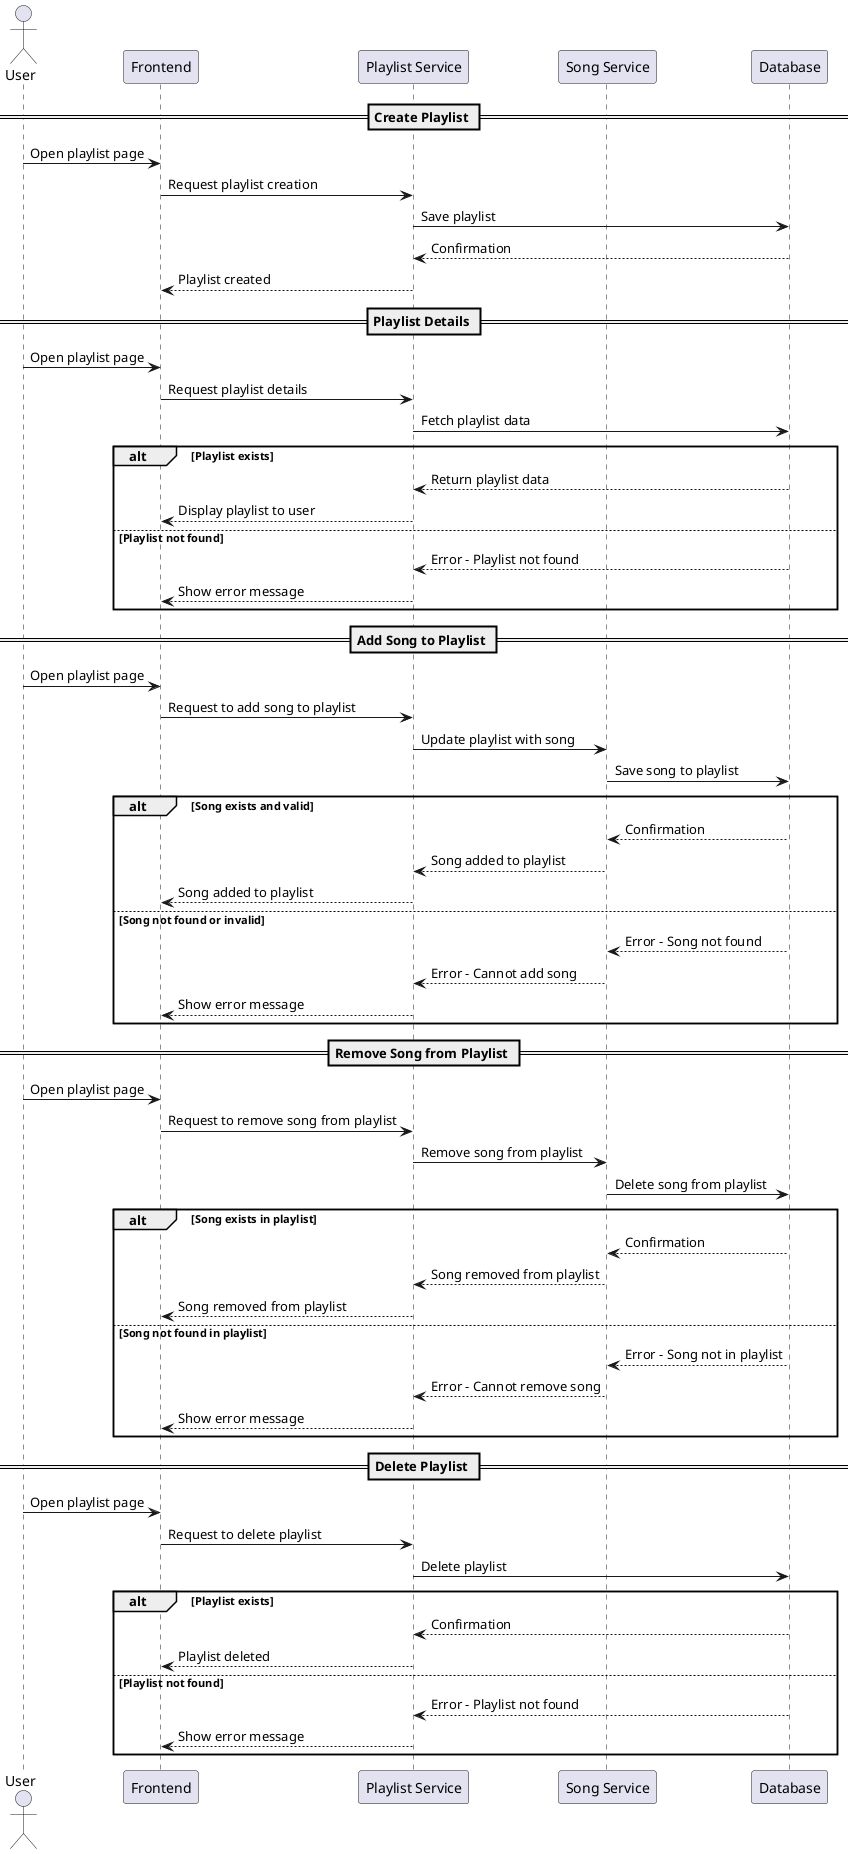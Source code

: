 @startuml

actor User
participant "Frontend" as FE
participant "Playlist Service" as PS
participant "Song Service" as SS
participant "Database" as DB

== Create Playlist ==
User -> FE: Open playlist page
FE -> PS: Request playlist creation
PS -> DB: Save playlist
DB --> PS: Confirmation
PS --> FE: Playlist created

== Playlist Details ==
User -> FE: Open playlist page
FE -> PS: Request playlist details
PS -> DB: Fetch playlist data
alt Playlist exists
    DB --> PS: Return playlist data
    PS --> FE: Display playlist to user
else Playlist not found
    DB --> PS: Error - Playlist not found
    PS --> FE: Show error message
end

== Add Song to Playlist ==
User -> FE: Open playlist page
FE -> PS: Request to add song to playlist
PS -> SS: Update playlist with song
SS -> DB: Save song to playlist
alt Song exists and valid
    DB --> SS: Confirmation
    SS --> PS: Song added to playlist
    PS --> FE: Song added to playlist
else Song not found or invalid
    DB --> SS: Error - Song not found
    SS --> PS: Error - Cannot add song
    PS --> FE: Show error message
end

== Remove Song from Playlist ==
User -> FE: Open playlist page
FE -> PS: Request to remove song from playlist
PS -> SS: Remove song from playlist
SS -> DB: Delete song from playlist
alt Song exists in playlist
    DB --> SS: Confirmation
    SS --> PS: Song removed from playlist
    PS --> FE: Song removed from playlist
else Song not found in playlist
    DB --> SS: Error - Song not in playlist
    SS --> PS: Error - Cannot remove song
    PS --> FE: Show error message
end

== Delete Playlist ==
User -> FE: Open playlist page
FE -> PS: Request to delete playlist
PS -> DB: Delete playlist
alt Playlist exists
    DB --> PS: Confirmation
    PS --> FE: Playlist deleted
else Playlist not found
    DB --> PS: Error - Playlist not found
    PS --> FE: Show error message
end

@enduml